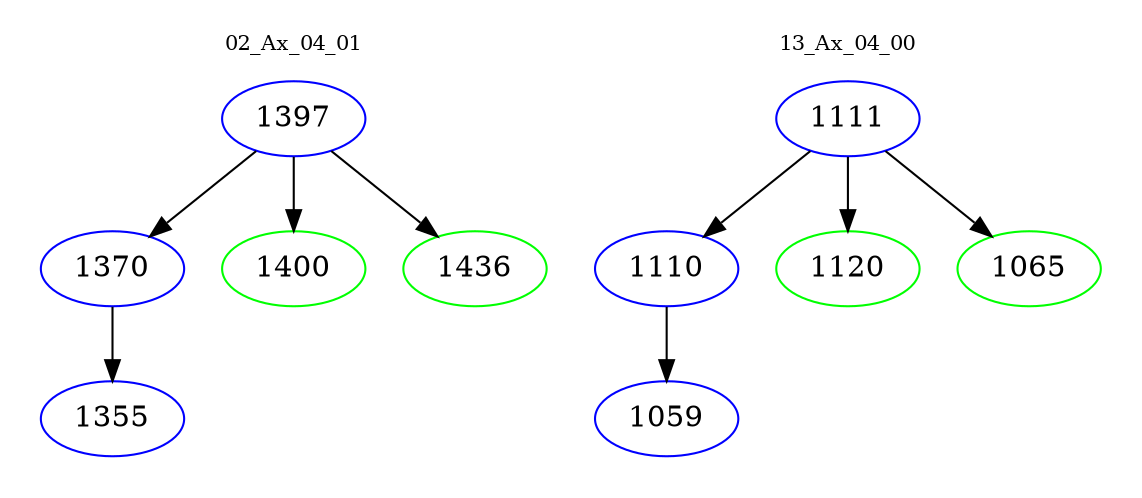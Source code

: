 digraph{
subgraph cluster_0 {
color = white
label = "02_Ax_04_01";
fontsize=10;
T0_1397 [label="1397", color="blue"]
T0_1397 -> T0_1370 [color="black"]
T0_1370 [label="1370", color="blue"]
T0_1370 -> T0_1355 [color="black"]
T0_1355 [label="1355", color="blue"]
T0_1397 -> T0_1400 [color="black"]
T0_1400 [label="1400", color="green"]
T0_1397 -> T0_1436 [color="black"]
T0_1436 [label="1436", color="green"]
}
subgraph cluster_1 {
color = white
label = "13_Ax_04_00";
fontsize=10;
T1_1111 [label="1111", color="blue"]
T1_1111 -> T1_1110 [color="black"]
T1_1110 [label="1110", color="blue"]
T1_1110 -> T1_1059 [color="black"]
T1_1059 [label="1059", color="blue"]
T1_1111 -> T1_1120 [color="black"]
T1_1120 [label="1120", color="green"]
T1_1111 -> T1_1065 [color="black"]
T1_1065 [label="1065", color="green"]
}
}
